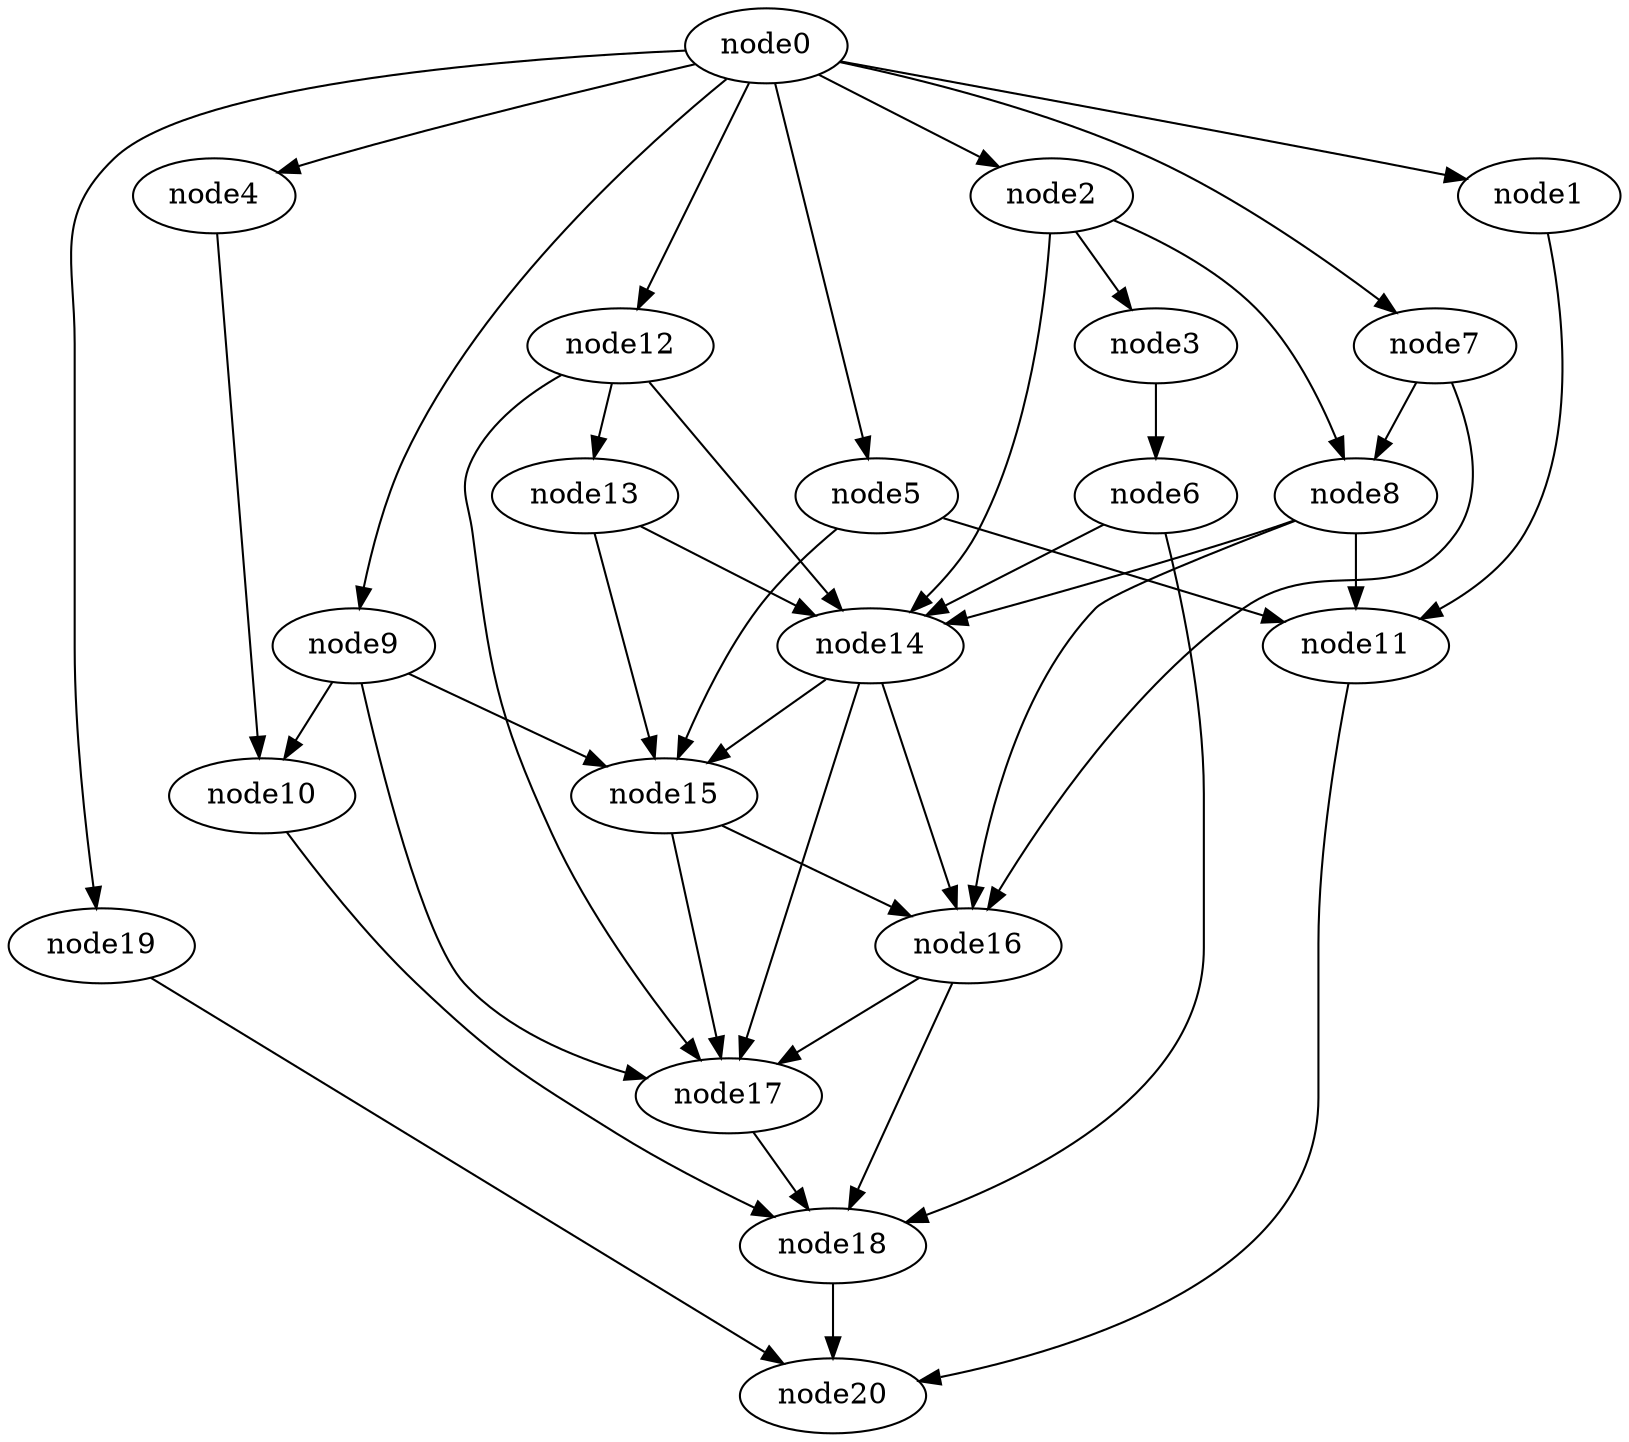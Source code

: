 digraph g{
	node20
	node19 -> node20
	node18 -> node20
	node17 -> node18
	node16 -> node18
	node16 -> node17
	node15 -> node17
	node15 -> node16
	node14 -> node17
	node14 -> node16
	node14 -> node15
	node13 -> node15
	node13 -> node14
	node12 -> node17
	node12 -> node14
	node12 -> node13
	node11 -> node20
	node10 -> node18
	node9 -> node17
	node9 -> node15
	node9 -> node10
	node8 -> node16
	node8 -> node14
	node8 -> node11
	node7 -> node16
	node7 -> node8
	node6 -> node18
	node6 -> node14
	node5 -> node15
	node5 -> node11
	node4 -> node10
	node3 -> node6
	node2 -> node14
	node2 -> node8
	node2 -> node3
	node1 -> node11
	node0 -> node19
	node0 -> node12
	node0 -> node9
	node0 -> node7
	node0 -> node5
	node0 -> node4
	node0 -> node2
	node0 -> node1
}
